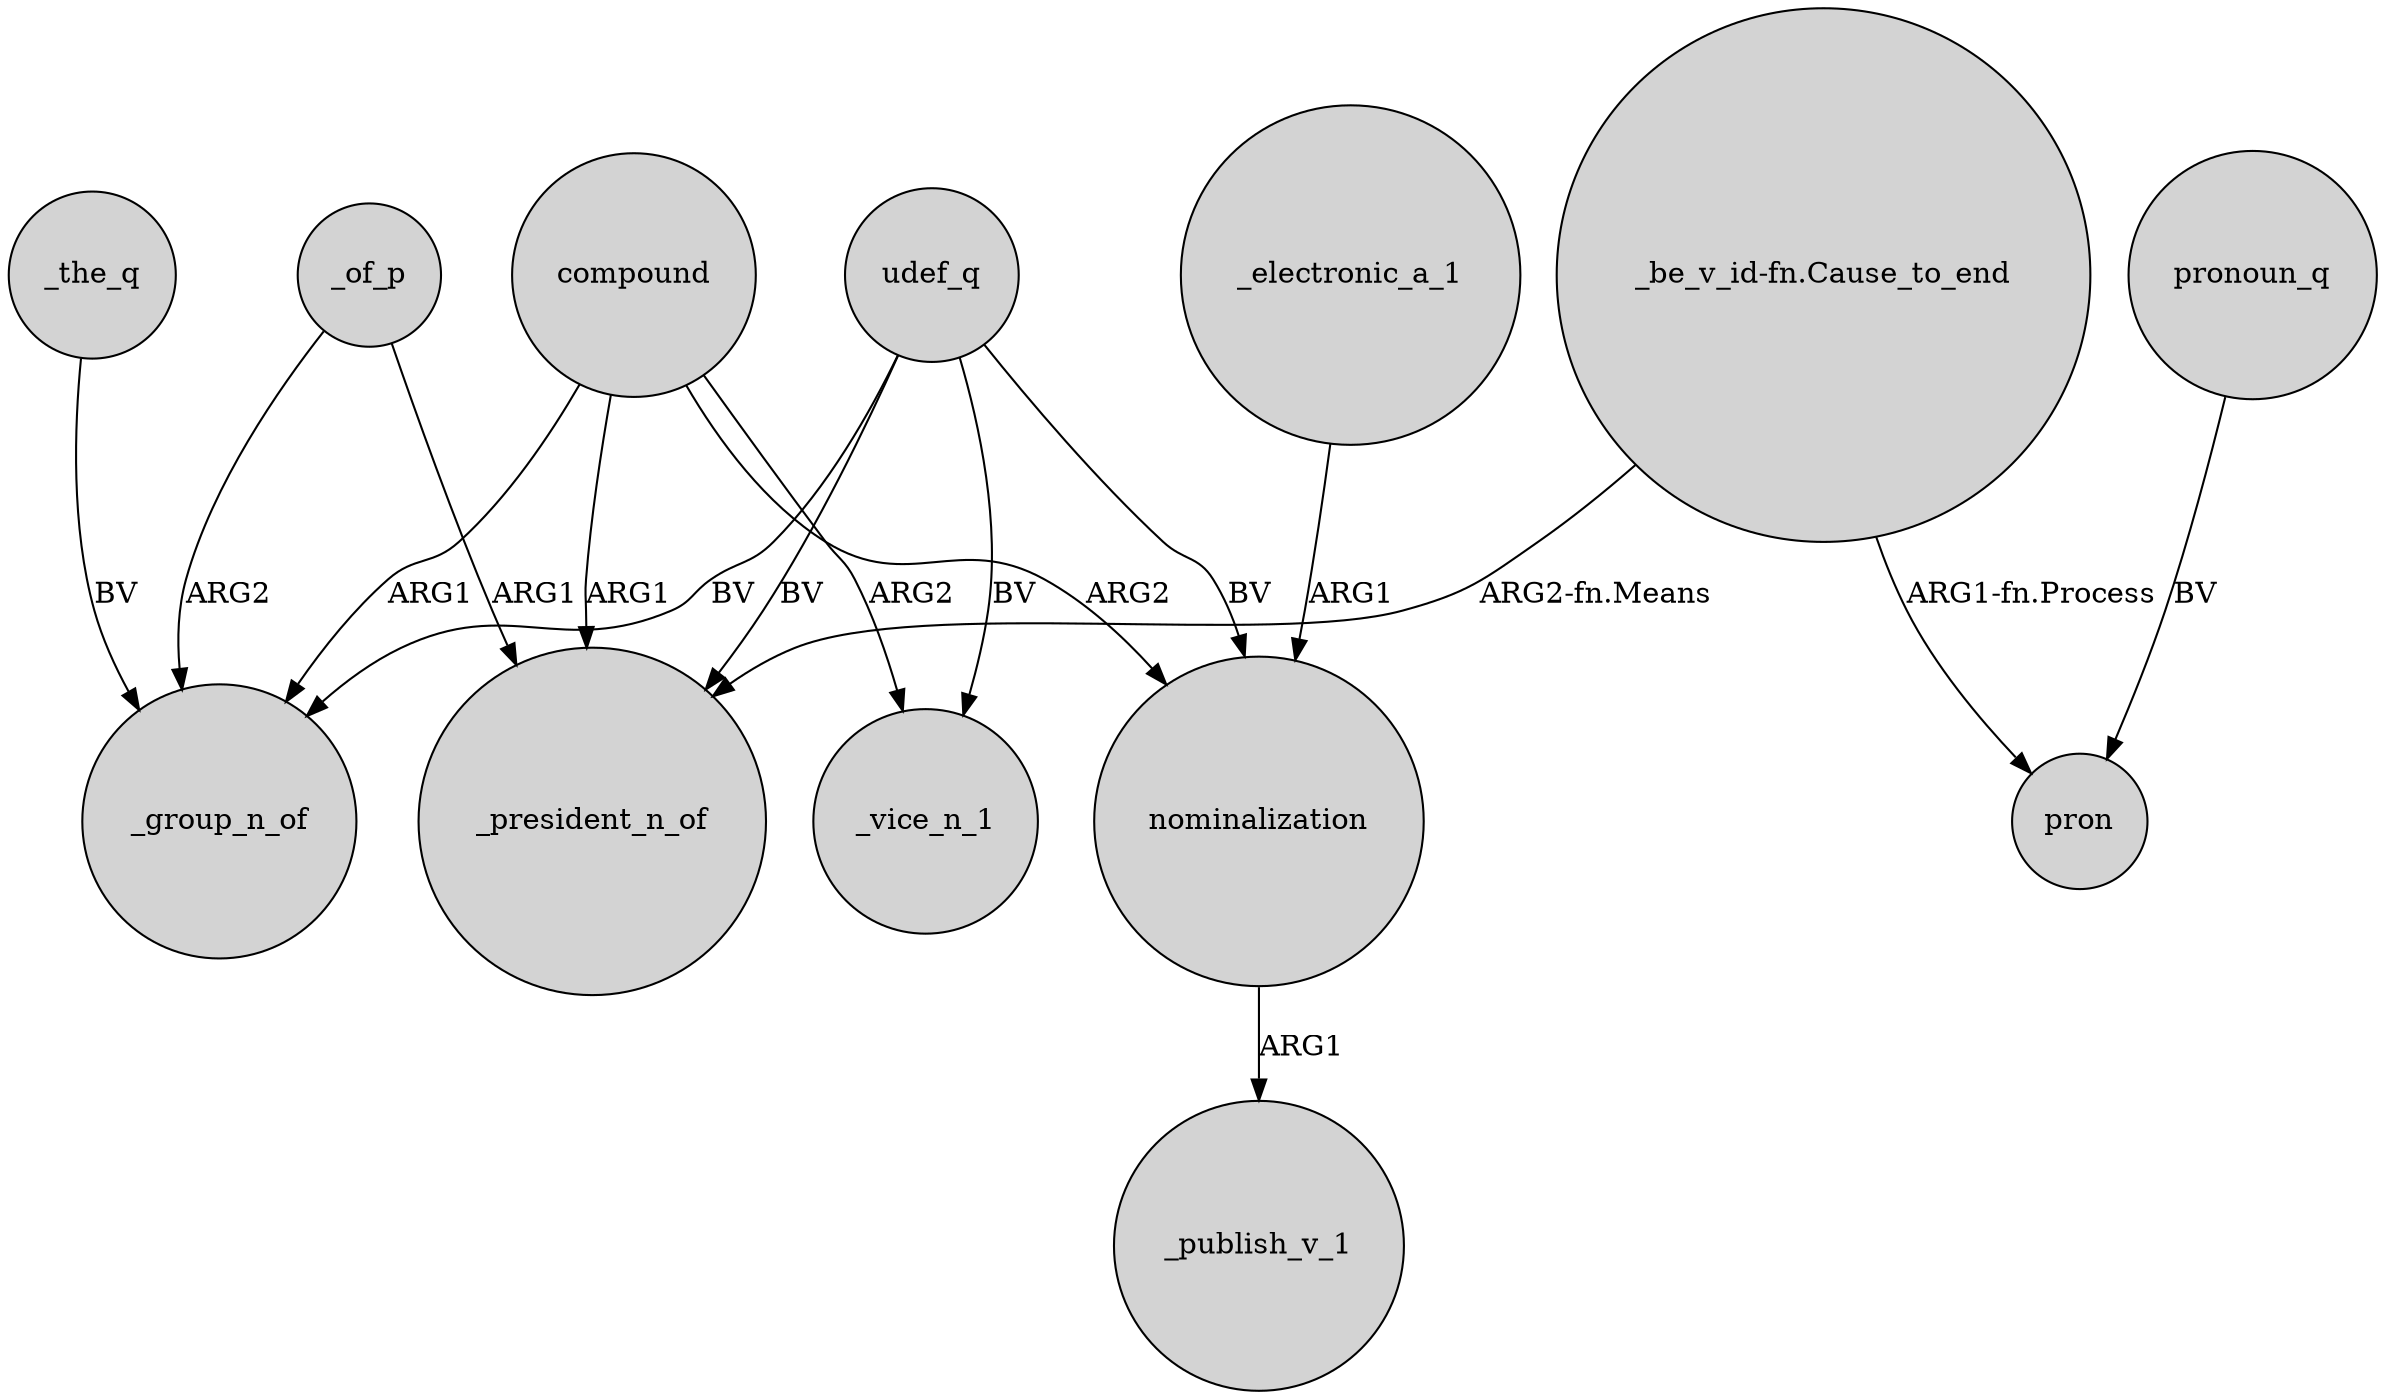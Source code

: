 digraph {
	node [shape=circle style=filled]
	_of_p -> _group_n_of [label=ARG2]
	nominalization -> _publish_v_1 [label=ARG1]
	compound -> _president_n_of [label=ARG1]
	"_be_v_id-fn.Cause_to_end" -> _president_n_of [label="ARG2-fn.Means"]
	udef_q -> _vice_n_1 [label=BV]
	udef_q -> _group_n_of [label=BV]
	_electronic_a_1 -> nominalization [label=ARG1]
	_the_q -> _group_n_of [label=BV]
	compound -> _group_n_of [label=ARG1]
	udef_q -> _president_n_of [label=BV]
	compound -> nominalization [label=ARG2]
	pronoun_q -> pron [label=BV]
	_of_p -> _president_n_of [label=ARG1]
	"_be_v_id-fn.Cause_to_end" -> pron [label="ARG1-fn.Process"]
	udef_q -> nominalization [label=BV]
	compound -> _vice_n_1 [label=ARG2]
}
